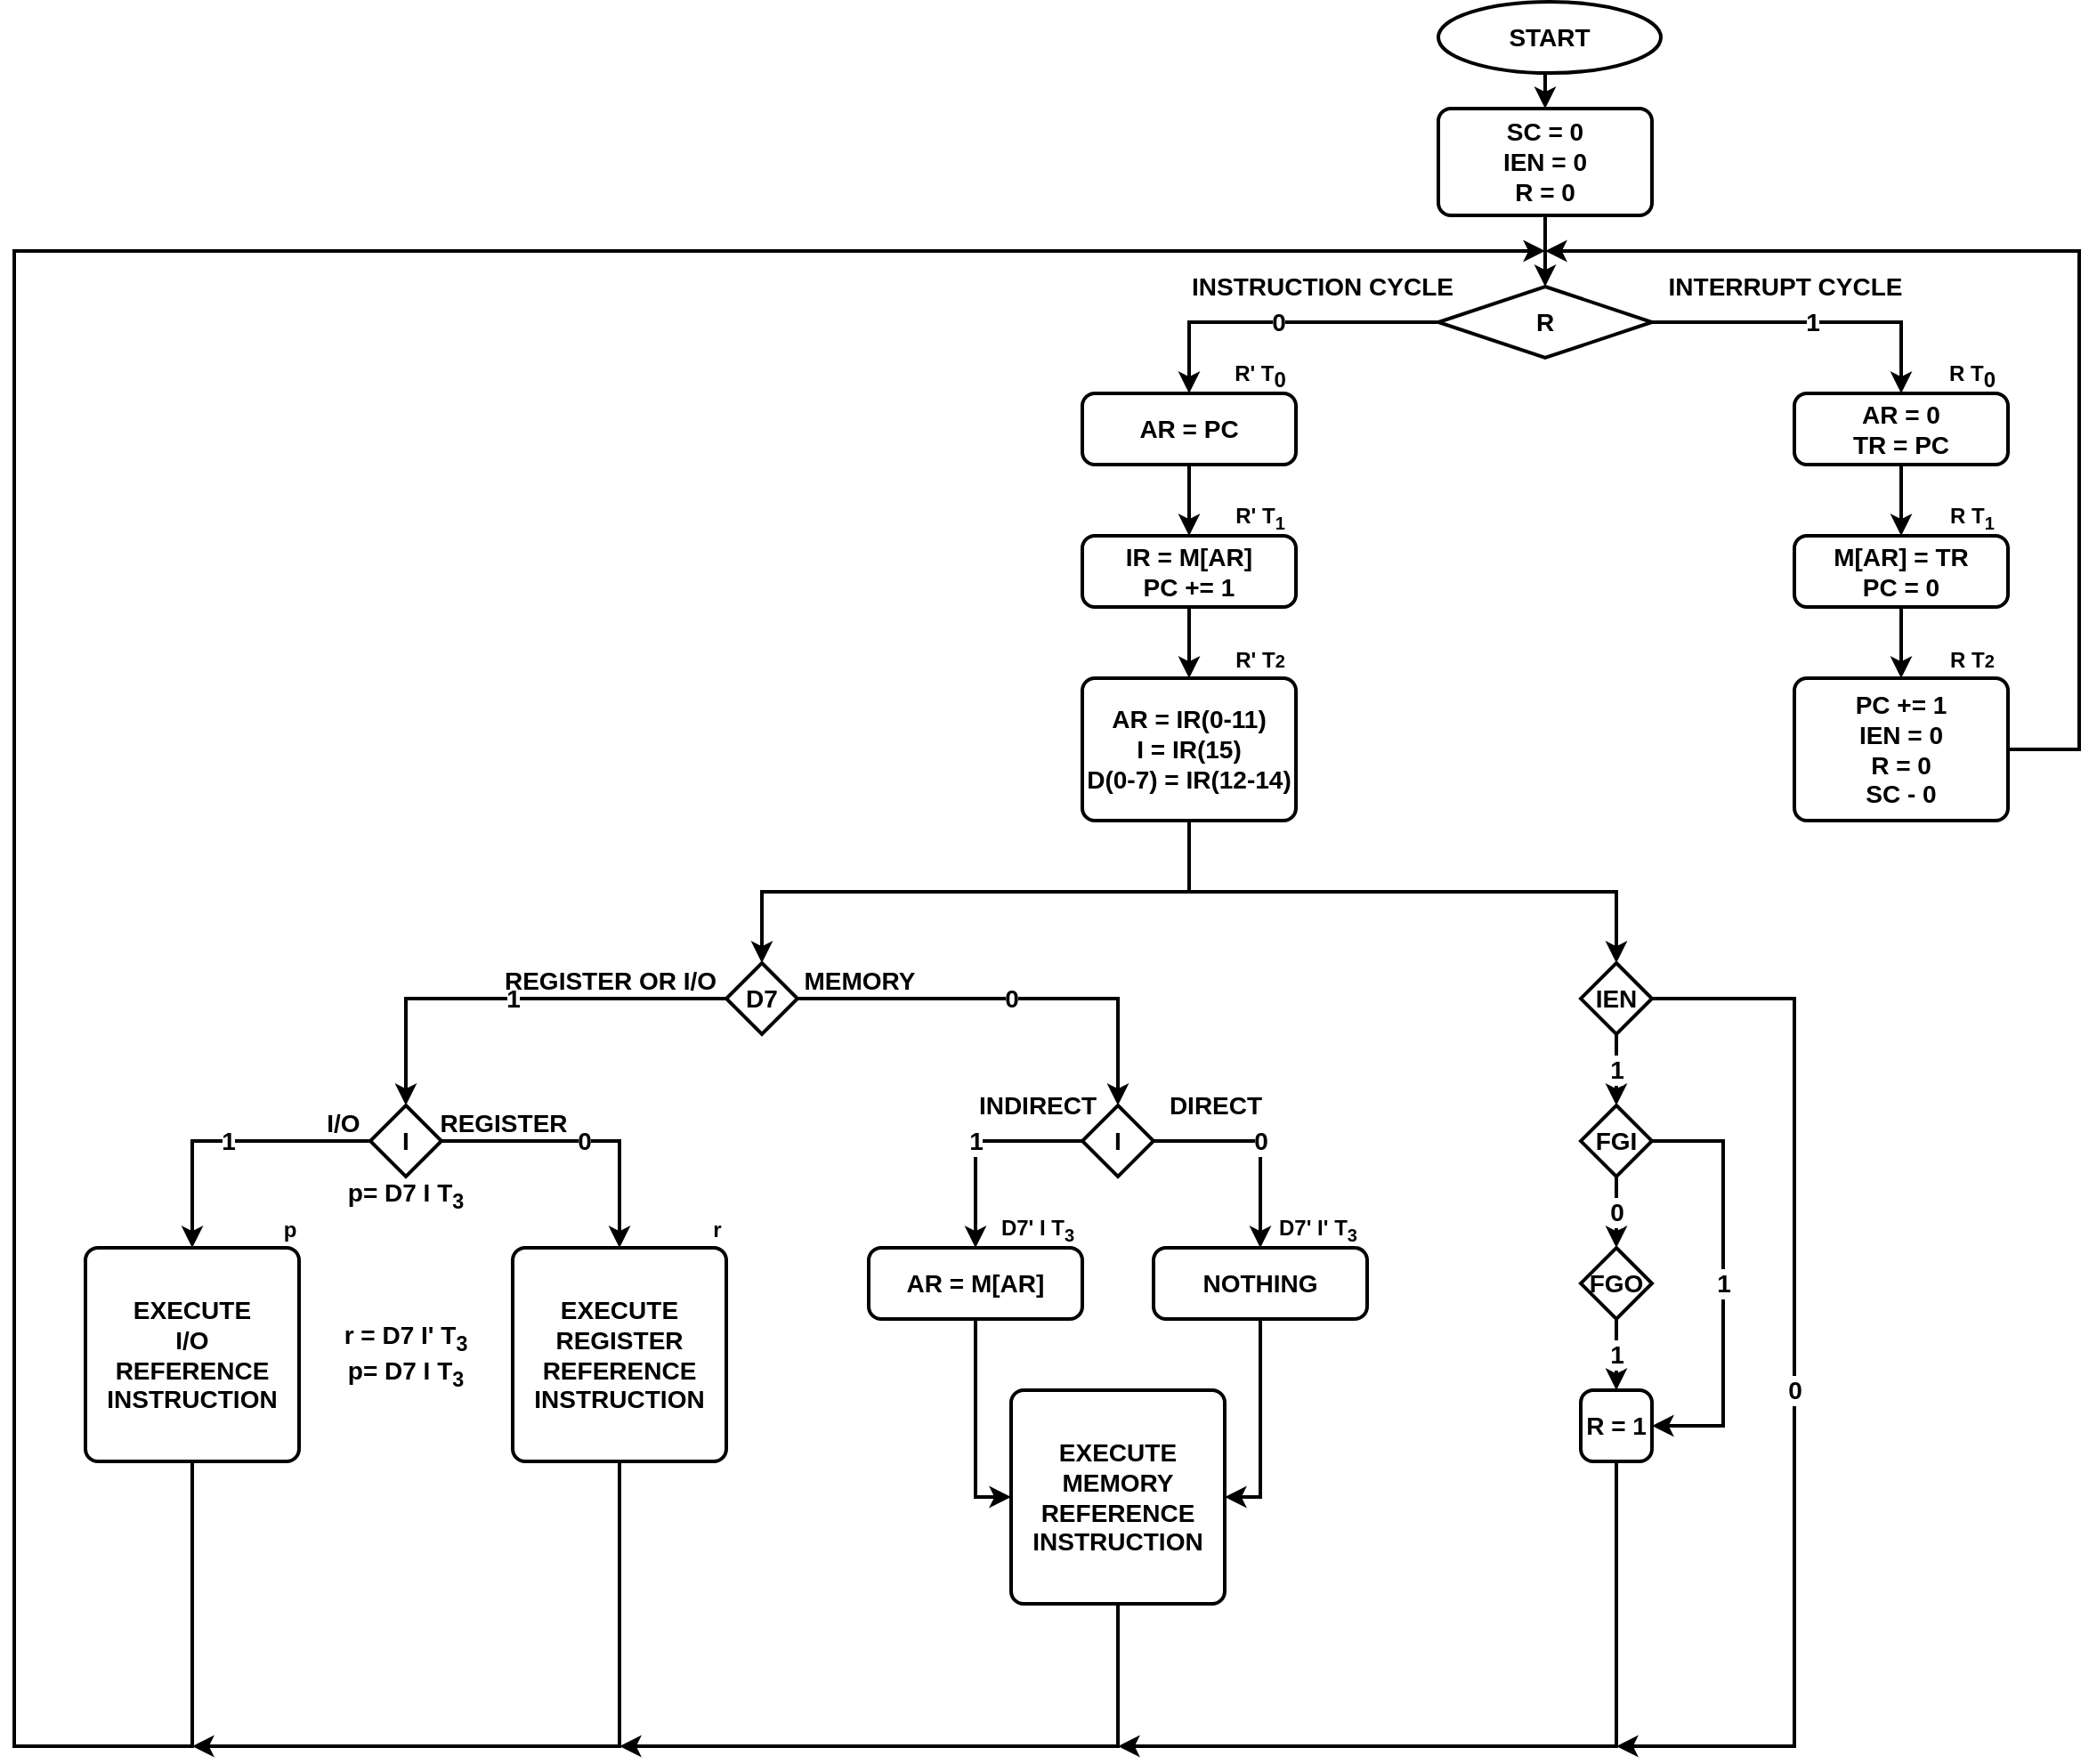<mxfile version="12.6.4" type="device"><diagram id="RDrOIkUzKTV4_2jweKU6" name="Mano Architecture"><mxGraphModel dx="868" dy="401" grid="1" gridSize="10" guides="1" tooltips="1" connect="1" arrows="1" fold="1" page="1" pageScale="1" pageWidth="1169" pageHeight="827" math="0" shadow="0"><root><mxCell id="0"/><mxCell id="1" parent="0"/><mxCell id="x6DDZTlpnRFqmRzG3Ntf-27" style="edgeStyle=orthogonalEdgeStyle;rounded=0;orthogonalLoop=1;jettySize=auto;html=1;exitX=0.5;exitY=1;exitDx=0;exitDy=0;entryX=0.5;entryY=0;entryDx=0;entryDy=0;fontSize=12;strokeWidth=2;" parent="1" source="x6DDZTlpnRFqmRzG3Ntf-1" target="x6DDZTlpnRFqmRzG3Ntf-8" edge="1"><mxGeometry relative="1" as="geometry"/></mxCell><mxCell id="x6DDZTlpnRFqmRzG3Ntf-1" value="&lt;b&gt;&lt;font style=&quot;font-size: 14px&quot;&gt;START&lt;/font&gt;&lt;/b&gt;" style="ellipse;whiteSpace=wrap;html=1;strokeWidth=2;" parent="1" vertex="1"><mxGeometry x="1120" y="20" width="125" height="40" as="geometry"/></mxCell><mxCell id="x6DDZTlpnRFqmRzG3Ntf-32" value="1" style="edgeStyle=orthogonalEdgeStyle;rounded=0;orthogonalLoop=1;jettySize=auto;html=1;exitX=1;exitY=0.5;exitDx=0;exitDy=0;exitPerimeter=0;fontSize=14;fontStyle=1;strokeWidth=2;" parent="1" source="x6DDZTlpnRFqmRzG3Ntf-6" target="x6DDZTlpnRFqmRzG3Ntf-9" edge="1"><mxGeometry relative="1" as="geometry"/></mxCell><mxCell id="x6DDZTlpnRFqmRzG3Ntf-39" value="0" style="edgeStyle=orthogonalEdgeStyle;rounded=0;orthogonalLoop=1;jettySize=auto;html=1;exitX=0;exitY=0.5;exitDx=0;exitDy=0;exitPerimeter=0;fontSize=14;fontStyle=1;strokeWidth=2;" parent="1" source="x6DDZTlpnRFqmRzG3Ntf-6" target="x6DDZTlpnRFqmRzG3Ntf-22" edge="1"><mxGeometry relative="1" as="geometry"/></mxCell><mxCell id="x6DDZTlpnRFqmRzG3Ntf-6" value="&lt;b&gt;&lt;font style=&quot;font-size: 14px&quot;&gt;R&lt;/font&gt;&lt;/b&gt;" style="strokeWidth=2;html=1;shape=mxgraph.flowchart.decision;whiteSpace=wrap;" parent="1" vertex="1"><mxGeometry x="1120" y="180" width="120" height="40" as="geometry"/></mxCell><mxCell id="x6DDZTlpnRFqmRzG3Ntf-28" style="edgeStyle=orthogonalEdgeStyle;rounded=0;orthogonalLoop=1;jettySize=auto;html=1;exitX=0.5;exitY=1;exitDx=0;exitDy=0;entryX=0.5;entryY=0;entryDx=0;entryDy=0;entryPerimeter=0;fontSize=12;strokeWidth=2;" parent="1" source="x6DDZTlpnRFqmRzG3Ntf-8" target="x6DDZTlpnRFqmRzG3Ntf-6" edge="1"><mxGeometry relative="1" as="geometry"/></mxCell><mxCell id="x6DDZTlpnRFqmRzG3Ntf-8" value="&lt;font style=&quot;font-size: 14px&quot;&gt;&lt;b&gt;SC = 0&lt;br&gt;IEN = 0&lt;br&gt;R = 0&lt;/b&gt;&lt;/font&gt;" style="rounded=1;whiteSpace=wrap;html=1;absoluteArcSize=1;arcSize=14;strokeWidth=2;" parent="1" vertex="1"><mxGeometry x="1120" y="80" width="120" height="60" as="geometry"/></mxCell><mxCell id="x6DDZTlpnRFqmRzG3Ntf-33" style="edgeStyle=orthogonalEdgeStyle;rounded=0;orthogonalLoop=1;jettySize=auto;html=1;exitX=0.5;exitY=1;exitDx=0;exitDy=0;fontSize=12;strokeWidth=2;" parent="1" source="x6DDZTlpnRFqmRzG3Ntf-9" target="x6DDZTlpnRFqmRzG3Ntf-14" edge="1"><mxGeometry relative="1" as="geometry"/></mxCell><mxCell id="x6DDZTlpnRFqmRzG3Ntf-9" value="&lt;font style=&quot;font-size: 14px&quot;&gt;&lt;b&gt;AR = 0&lt;br&gt;TR = PC&lt;/b&gt;&lt;/font&gt;" style="rounded=1;whiteSpace=wrap;html=1;absoluteArcSize=1;arcSize=14;strokeWidth=2;" parent="1" vertex="1"><mxGeometry x="1320" y="240" width="120" height="40" as="geometry"/></mxCell><mxCell id="x6DDZTlpnRFqmRzG3Ntf-12" value="INTERRUPT CYCLE" style="text;html=1;strokeColor=none;fillColor=none;align=center;verticalAlign=middle;whiteSpace=wrap;rounded=0;fontSize=14;fontStyle=1" parent="1" vertex="1"><mxGeometry x="1230" y="170" width="170" height="20" as="geometry"/></mxCell><mxCell id="x6DDZTlpnRFqmRzG3Ntf-13" value="&lt;span style=&quot;font-size: 12px&quot;&gt;R T&lt;sub style=&quot;font-size: 12px&quot;&gt;0&lt;/sub&gt;&lt;/span&gt;" style="text;html=1;strokeColor=none;fillColor=none;align=center;verticalAlign=middle;whiteSpace=wrap;rounded=0;fontSize=12;fontStyle=1" parent="1" vertex="1"><mxGeometry x="1400" y="220" width="40" height="20" as="geometry"/></mxCell><mxCell id="x6DDZTlpnRFqmRzG3Ntf-34" style="edgeStyle=orthogonalEdgeStyle;rounded=0;orthogonalLoop=1;jettySize=auto;html=1;exitX=0.5;exitY=1;exitDx=0;exitDy=0;fontSize=12;strokeWidth=2;" parent="1" source="x6DDZTlpnRFqmRzG3Ntf-14" target="x6DDZTlpnRFqmRzG3Ntf-17" edge="1"><mxGeometry relative="1" as="geometry"/></mxCell><mxCell id="x6DDZTlpnRFqmRzG3Ntf-14" value="&lt;b style=&quot;font-size: 14px&quot;&gt;&lt;span style=&quot;font-size: 14px&quot;&gt;M[AR] = TR&lt;/span&gt;&lt;font style=&quot;font-size: 14px&quot;&gt;&lt;br&gt;&lt;/font&gt;&lt;/b&gt;&lt;b style=&quot;font-size: 14px&quot;&gt;&lt;font style=&quot;font-size: 14px&quot;&gt;PC = 0&lt;/font&gt;&lt;/b&gt;" style="rounded=1;whiteSpace=wrap;html=1;absoluteArcSize=1;arcSize=14;strokeWidth=2;" parent="1" vertex="1"><mxGeometry x="1320" y="320" width="120" height="40" as="geometry"/></mxCell><mxCell id="x6DDZTlpnRFqmRzG3Ntf-16" value="&lt;span style=&quot;font-size: 12px&quot;&gt;R T&lt;sub&gt;1&lt;/sub&gt;&lt;/span&gt;" style="text;html=1;strokeColor=none;fillColor=none;align=center;verticalAlign=middle;whiteSpace=wrap;rounded=0;fontSize=12;fontStyle=1" parent="1" vertex="1"><mxGeometry x="1400" y="300" width="40" height="20" as="geometry"/></mxCell><mxCell id="x6DDZTlpnRFqmRzG3Ntf-47" style="edgeStyle=orthogonalEdgeStyle;rounded=0;orthogonalLoop=1;jettySize=auto;html=1;exitX=1;exitY=0.5;exitDx=0;exitDy=0;fontSize=14;strokeWidth=2;" parent="1" source="x6DDZTlpnRFqmRzG3Ntf-17" edge="1"><mxGeometry relative="1" as="geometry"><mxPoint x="1180" y="160" as="targetPoint"/><Array as="points"><mxPoint x="1480" y="440"/><mxPoint x="1480" y="160"/></Array></mxGeometry></mxCell><mxCell id="x6DDZTlpnRFqmRzG3Ntf-17" value="&lt;font style=&quot;font-size: 14px&quot;&gt;&lt;b&gt;PC += 1&lt;br&gt;IEN = 0&lt;br&gt;R = 0&lt;br&gt;SC - 0&lt;/b&gt;&lt;/font&gt;" style="rounded=1;whiteSpace=wrap;html=1;absoluteArcSize=1;arcSize=14;strokeWidth=2;" parent="1" vertex="1"><mxGeometry x="1320" y="400" width="120" height="80" as="geometry"/></mxCell><mxCell id="x6DDZTlpnRFqmRzG3Ntf-19" value="&lt;span style=&quot;font-size: 12px&quot;&gt;R T&lt;/span&gt;&lt;span style=&quot;font-size: 10px&quot;&gt;2&lt;/span&gt;" style="text;html=1;strokeColor=none;fillColor=none;align=center;verticalAlign=middle;whiteSpace=wrap;rounded=0;fontSize=12;fontStyle=1" parent="1" vertex="1"><mxGeometry x="1400" y="380" width="40" height="20" as="geometry"/></mxCell><mxCell id="x6DDZTlpnRFqmRzG3Ntf-43" style="edgeStyle=orthogonalEdgeStyle;rounded=0;orthogonalLoop=1;jettySize=auto;html=1;exitX=0.5;exitY=1;exitDx=0;exitDy=0;entryX=0.5;entryY=0;entryDx=0;entryDy=0;fontSize=14;strokeWidth=2;" parent="1" source="x6DDZTlpnRFqmRzG3Ntf-22" target="x6DDZTlpnRFqmRzG3Ntf-41" edge="1"><mxGeometry relative="1" as="geometry"/></mxCell><mxCell id="x6DDZTlpnRFqmRzG3Ntf-22" value="&lt;span style=&quot;font-size: 14px&quot;&gt;&lt;b&gt;AR = PC&lt;/b&gt;&lt;/span&gt;" style="rounded=1;whiteSpace=wrap;html=1;absoluteArcSize=1;arcSize=14;strokeWidth=2;" parent="1" vertex="1"><mxGeometry x="920" y="240" width="120" height="40" as="geometry"/></mxCell><mxCell id="x6DDZTlpnRFqmRzG3Ntf-24" value="INSTRUCTION CYCLE" style="text;html=1;strokeColor=none;fillColor=none;align=center;verticalAlign=middle;whiteSpace=wrap;rounded=0;fontSize=14;fontStyle=1" parent="1" vertex="1"><mxGeometry x="970" y="170" width="170" height="20" as="geometry"/></mxCell><mxCell id="x6DDZTlpnRFqmRzG3Ntf-40" value="&lt;span style=&quot;font-size: 12px&quot;&gt;R' T&lt;sub style=&quot;font-size: 12px&quot;&gt;0&lt;/sub&gt;&lt;/span&gt;" style="text;html=1;strokeColor=none;fillColor=none;align=center;verticalAlign=middle;whiteSpace=wrap;rounded=0;fontSize=12;fontStyle=1" parent="1" vertex="1"><mxGeometry x="1000" y="220" width="40" height="20" as="geometry"/></mxCell><mxCell id="x6DDZTlpnRFqmRzG3Ntf-46" style="edgeStyle=orthogonalEdgeStyle;rounded=0;orthogonalLoop=1;jettySize=auto;html=1;exitX=0.5;exitY=1;exitDx=0;exitDy=0;fontSize=14;strokeWidth=2;" parent="1" source="x6DDZTlpnRFqmRzG3Ntf-41" target="x6DDZTlpnRFqmRzG3Ntf-44" edge="1"><mxGeometry relative="1" as="geometry"/></mxCell><mxCell id="x6DDZTlpnRFqmRzG3Ntf-41" value="&lt;b style=&quot;font-size: 14px&quot;&gt;&lt;span style=&quot;font-size: 14px&quot;&gt;IR = M[AR]&lt;/span&gt;&lt;font style=&quot;font-size: 14px&quot;&gt;&lt;br&gt;&lt;/font&gt;&lt;/b&gt;&lt;b style=&quot;font-size: 14px&quot;&gt;&lt;font style=&quot;font-size: 14px&quot;&gt;PC += 1&lt;/font&gt;&lt;/b&gt;" style="rounded=1;whiteSpace=wrap;html=1;absoluteArcSize=1;arcSize=14;strokeWidth=2;" parent="1" vertex="1"><mxGeometry x="920" y="320" width="120" height="40" as="geometry"/></mxCell><mxCell id="x6DDZTlpnRFqmRzG3Ntf-42" value="&lt;span style=&quot;font-size: 12px&quot;&gt;R' T&lt;sub&gt;1&lt;/sub&gt;&lt;/span&gt;" style="text;html=1;strokeColor=none;fillColor=none;align=center;verticalAlign=middle;whiteSpace=wrap;rounded=0;fontSize=12;fontStyle=1" parent="1" vertex="1"><mxGeometry x="1000" y="300" width="40" height="20" as="geometry"/></mxCell><mxCell id="x6DDZTlpnRFqmRzG3Ntf-50" style="edgeStyle=orthogonalEdgeStyle;rounded=0;orthogonalLoop=1;jettySize=auto;html=1;exitX=0.5;exitY=1;exitDx=0;exitDy=0;entryX=0.5;entryY=0;entryDx=0;entryDy=0;entryPerimeter=0;fontSize=14;strokeWidth=2;" parent="1" source="x6DDZTlpnRFqmRzG3Ntf-44" target="x6DDZTlpnRFqmRzG3Ntf-48" edge="1"><mxGeometry relative="1" as="geometry"/></mxCell><mxCell id="x6DDZTlpnRFqmRzG3Ntf-51" style="edgeStyle=orthogonalEdgeStyle;rounded=0;orthogonalLoop=1;jettySize=auto;html=1;exitX=0.5;exitY=1;exitDx=0;exitDy=0;entryX=0.5;entryY=0;entryDx=0;entryDy=0;entryPerimeter=0;fontSize=14;strokeWidth=2;" parent="1" source="x6DDZTlpnRFqmRzG3Ntf-44" target="x6DDZTlpnRFqmRzG3Ntf-49" edge="1"><mxGeometry relative="1" as="geometry"/></mxCell><mxCell id="x6DDZTlpnRFqmRzG3Ntf-44" value="&lt;font style=&quot;font-size: 14px&quot;&gt;&lt;b&gt;AR = IR(0-11)&lt;br&gt;I = IR(15)&lt;br&gt;D(0-7) = IR(12-14)&lt;/b&gt;&lt;/font&gt;" style="rounded=1;whiteSpace=wrap;html=1;absoluteArcSize=1;arcSize=14;strokeWidth=2;" parent="1" vertex="1"><mxGeometry x="920" y="400" width="120" height="80" as="geometry"/></mxCell><mxCell id="x6DDZTlpnRFqmRzG3Ntf-45" value="&lt;span style=&quot;font-size: 12px&quot;&gt;R' T&lt;/span&gt;&lt;span style=&quot;font-size: 10px&quot;&gt;2&lt;/span&gt;" style="text;html=1;strokeColor=none;fillColor=none;align=center;verticalAlign=middle;whiteSpace=wrap;rounded=0;fontSize=12;fontStyle=1" parent="1" vertex="1"><mxGeometry x="1000" y="380" width="40" height="20" as="geometry"/></mxCell><mxCell id="x6DDZTlpnRFqmRzG3Ntf-63" value="0" style="edgeStyle=orthogonalEdgeStyle;rounded=0;orthogonalLoop=1;jettySize=auto;html=1;exitX=1;exitY=0.5;exitDx=0;exitDy=0;exitPerimeter=0;fontSize=14;fontStyle=1;strokeWidth=2;" parent="1" source="x6DDZTlpnRFqmRzG3Ntf-48" target="x6DDZTlpnRFqmRzG3Ntf-62" edge="1"><mxGeometry relative="1" as="geometry"/></mxCell><mxCell id="x6DDZTlpnRFqmRzG3Ntf-81" value="1" style="edgeStyle=orthogonalEdgeStyle;rounded=0;orthogonalLoop=1;jettySize=auto;html=1;exitX=0;exitY=0.5;exitDx=0;exitDy=0;exitPerimeter=0;fontSize=14;fontStyle=1;strokeWidth=2;" parent="1" source="x6DDZTlpnRFqmRzG3Ntf-48" target="x6DDZTlpnRFqmRzG3Ntf-80" edge="1"><mxGeometry relative="1" as="geometry"/></mxCell><mxCell id="x6DDZTlpnRFqmRzG3Ntf-48" value="&lt;b&gt;D7&lt;/b&gt;" style="strokeWidth=2;html=1;shape=mxgraph.flowchart.decision;whiteSpace=wrap;fontSize=14;" parent="1" vertex="1"><mxGeometry x="720" y="560" width="40" height="40" as="geometry"/></mxCell><mxCell id="x6DDZTlpnRFqmRzG3Ntf-54" value="1" style="edgeStyle=orthogonalEdgeStyle;rounded=0;orthogonalLoop=1;jettySize=auto;html=1;exitX=0.5;exitY=1;exitDx=0;exitDy=0;exitPerimeter=0;entryX=0.5;entryY=0;entryDx=0;entryDy=0;entryPerimeter=0;fontSize=14;fontStyle=1;strokeWidth=2;" parent="1" source="x6DDZTlpnRFqmRzG3Ntf-49" target="x6DDZTlpnRFqmRzG3Ntf-52" edge="1"><mxGeometry relative="1" as="geometry"/></mxCell><mxCell id="x6DDZTlpnRFqmRzG3Ntf-98" value="0" style="edgeStyle=orthogonalEdgeStyle;rounded=0;orthogonalLoop=1;jettySize=auto;html=1;exitX=1;exitY=0.5;exitDx=0;exitDy=0;exitPerimeter=0;fontSize=14;fontStyle=1;strokeWidth=2;" parent="1" source="x6DDZTlpnRFqmRzG3Ntf-49" edge="1"><mxGeometry relative="1" as="geometry"><mxPoint x="1220" y="1000" as="targetPoint"/><Array as="points"><mxPoint x="1320" y="580"/><mxPoint x="1320" y="1000"/></Array></mxGeometry></mxCell><mxCell id="x6DDZTlpnRFqmRzG3Ntf-49" value="&lt;b&gt;IEN&lt;/b&gt;" style="strokeWidth=2;html=1;shape=mxgraph.flowchart.decision;whiteSpace=wrap;fontSize=14;" parent="1" vertex="1"><mxGeometry x="1200" y="560" width="40" height="40" as="geometry"/></mxCell><mxCell id="x6DDZTlpnRFqmRzG3Ntf-55" value="0" style="edgeStyle=orthogonalEdgeStyle;rounded=0;orthogonalLoop=1;jettySize=auto;html=1;exitX=0.5;exitY=1;exitDx=0;exitDy=0;exitPerimeter=0;entryX=0.5;entryY=0;entryDx=0;entryDy=0;entryPerimeter=0;fontSize=14;fontStyle=1;strokeWidth=2;" parent="1" source="x6DDZTlpnRFqmRzG3Ntf-52" target="x6DDZTlpnRFqmRzG3Ntf-53" edge="1"><mxGeometry relative="1" as="geometry"/></mxCell><mxCell id="x6DDZTlpnRFqmRzG3Ntf-61" value="1" style="edgeStyle=orthogonalEdgeStyle;rounded=0;orthogonalLoop=1;jettySize=auto;html=1;exitX=1;exitY=0.5;exitDx=0;exitDy=0;exitPerimeter=0;entryX=1;entryY=0.5;entryDx=0;entryDy=0;fontSize=14;fontStyle=1;strokeWidth=2;" parent="1" source="x6DDZTlpnRFqmRzG3Ntf-52" target="x6DDZTlpnRFqmRzG3Ntf-56" edge="1"><mxGeometry relative="1" as="geometry"><Array as="points"><mxPoint x="1280" y="660"/><mxPoint x="1280" y="820"/></Array></mxGeometry></mxCell><mxCell id="x6DDZTlpnRFqmRzG3Ntf-52" value="&lt;b&gt;FGI&lt;/b&gt;" style="strokeWidth=2;html=1;shape=mxgraph.flowchart.decision;whiteSpace=wrap;fontSize=14;" parent="1" vertex="1"><mxGeometry x="1200" y="640" width="40" height="40" as="geometry"/></mxCell><mxCell id="x6DDZTlpnRFqmRzG3Ntf-57" value="1" style="edgeStyle=orthogonalEdgeStyle;rounded=0;orthogonalLoop=1;jettySize=auto;html=1;exitX=0.5;exitY=1;exitDx=0;exitDy=0;exitPerimeter=0;entryX=0.5;entryY=0;entryDx=0;entryDy=0;fontSize=14;fontStyle=1;strokeWidth=2;" parent="1" source="x6DDZTlpnRFqmRzG3Ntf-53" target="x6DDZTlpnRFqmRzG3Ntf-56" edge="1"><mxGeometry relative="1" as="geometry"/></mxCell><mxCell id="x6DDZTlpnRFqmRzG3Ntf-53" value="&lt;b&gt;FGO&lt;/b&gt;" style="strokeWidth=2;html=1;shape=mxgraph.flowchart.decision;whiteSpace=wrap;fontSize=14;" parent="1" vertex="1"><mxGeometry x="1200" y="720" width="40" height="40" as="geometry"/></mxCell><mxCell id="x6DDZTlpnRFqmRzG3Ntf-97" style="edgeStyle=orthogonalEdgeStyle;rounded=0;orthogonalLoop=1;jettySize=auto;html=1;exitX=0.5;exitY=1;exitDx=0;exitDy=0;fontSize=14;strokeWidth=2;" parent="1" source="x6DDZTlpnRFqmRzG3Ntf-56" edge="1"><mxGeometry relative="1" as="geometry"><mxPoint x="940" y="1000" as="targetPoint"/><Array as="points"><mxPoint x="1220" y="1000"/></Array></mxGeometry></mxCell><mxCell id="x6DDZTlpnRFqmRzG3Ntf-56" value="&lt;span style=&quot;font-size: 14px&quot;&gt;&lt;b&gt;R = 1&lt;/b&gt;&lt;/span&gt;" style="rounded=1;whiteSpace=wrap;html=1;absoluteArcSize=1;arcSize=14;strokeWidth=2;" parent="1" vertex="1"><mxGeometry x="1200" y="800" width="40" height="40" as="geometry"/></mxCell><mxCell id="x6DDZTlpnRFqmRzG3Ntf-67" value="0" style="edgeStyle=orthogonalEdgeStyle;rounded=0;orthogonalLoop=1;jettySize=auto;html=1;exitX=1;exitY=0.5;exitDx=0;exitDy=0;exitPerimeter=0;entryX=0.5;entryY=0;entryDx=0;entryDy=0;fontSize=14;fontStyle=1;strokeWidth=2;" parent="1" source="x6DDZTlpnRFqmRzG3Ntf-62" target="x6DDZTlpnRFqmRzG3Ntf-66" edge="1"><mxGeometry relative="1" as="geometry"/></mxCell><mxCell id="x6DDZTlpnRFqmRzG3Ntf-70" value="1" style="edgeStyle=orthogonalEdgeStyle;rounded=0;orthogonalLoop=1;jettySize=auto;html=1;exitX=0;exitY=0.5;exitDx=0;exitDy=0;exitPerimeter=0;fontSize=14;fontStyle=1;strokeWidth=2;" parent="1" source="x6DDZTlpnRFqmRzG3Ntf-62" target="x6DDZTlpnRFqmRzG3Ntf-68" edge="1"><mxGeometry relative="1" as="geometry"/></mxCell><mxCell id="x6DDZTlpnRFqmRzG3Ntf-62" value="&lt;b&gt;I&lt;br&gt;&lt;/b&gt;" style="strokeWidth=2;html=1;shape=mxgraph.flowchart.decision;whiteSpace=wrap;fontSize=14;" parent="1" vertex="1"><mxGeometry x="920" y="640" width="40" height="40" as="geometry"/></mxCell><mxCell id="x6DDZTlpnRFqmRzG3Ntf-64" value="MEMORY" style="text;html=1;strokeColor=none;fillColor=none;align=center;verticalAlign=middle;whiteSpace=wrap;rounded=0;fontSize=14;fontStyle=1" parent="1" vertex="1"><mxGeometry x="710" y="560" width="170" height="20" as="geometry"/></mxCell><mxCell id="x6DDZTlpnRFqmRzG3Ntf-79" style="edgeStyle=orthogonalEdgeStyle;rounded=0;orthogonalLoop=1;jettySize=auto;html=1;exitX=0.5;exitY=1;exitDx=0;exitDy=0;entryX=1;entryY=0.5;entryDx=0;entryDy=0;fontSize=14;strokeWidth=2;" parent="1" source="x6DDZTlpnRFqmRzG3Ntf-66" target="x6DDZTlpnRFqmRzG3Ntf-77" edge="1"><mxGeometry relative="1" as="geometry"/></mxCell><mxCell id="x6DDZTlpnRFqmRzG3Ntf-66" value="&lt;span style=&quot;font-size: 14px&quot;&gt;&lt;b&gt;NOTHING&lt;/b&gt;&lt;/span&gt;" style="rounded=1;whiteSpace=wrap;html=1;absoluteArcSize=1;arcSize=14;strokeWidth=2;" parent="1" vertex="1"><mxGeometry x="960" y="720" width="120" height="40" as="geometry"/></mxCell><mxCell id="x6DDZTlpnRFqmRzG3Ntf-78" style="edgeStyle=orthogonalEdgeStyle;rounded=0;orthogonalLoop=1;jettySize=auto;html=1;exitX=0.5;exitY=1;exitDx=0;exitDy=0;entryX=0;entryY=0.5;entryDx=0;entryDy=0;fontSize=14;strokeWidth=2;" parent="1" source="x6DDZTlpnRFqmRzG3Ntf-68" target="x6DDZTlpnRFqmRzG3Ntf-77" edge="1"><mxGeometry relative="1" as="geometry"/></mxCell><mxCell id="x6DDZTlpnRFqmRzG3Ntf-68" value="&lt;span style=&quot;font-size: 14px&quot;&gt;&lt;b&gt;AR = M[AR]&lt;/b&gt;&lt;/span&gt;" style="rounded=1;whiteSpace=wrap;html=1;absoluteArcSize=1;arcSize=14;strokeWidth=2;" parent="1" vertex="1"><mxGeometry x="800" y="720" width="120" height="40" as="geometry"/></mxCell><mxCell id="x6DDZTlpnRFqmRzG3Ntf-71" value="DIRECT" style="text;html=1;strokeColor=none;fillColor=none;align=center;verticalAlign=middle;whiteSpace=wrap;rounded=0;fontSize=14;fontStyle=1" parent="1" vertex="1"><mxGeometry x="910" y="630" width="170" height="20" as="geometry"/></mxCell><mxCell id="x6DDZTlpnRFqmRzG3Ntf-73" value="INDIRECT" style="text;html=1;strokeColor=none;fillColor=none;align=center;verticalAlign=middle;whiteSpace=wrap;rounded=0;fontSize=14;fontStyle=1" parent="1" vertex="1"><mxGeometry x="810" y="630" width="170" height="20" as="geometry"/></mxCell><mxCell id="x6DDZTlpnRFqmRzG3Ntf-75" value="D7' I' T&lt;sub&gt;3&lt;/sub&gt;" style="text;html=1;strokeColor=none;fillColor=none;align=center;verticalAlign=middle;whiteSpace=wrap;rounded=0;fontSize=12;fontStyle=1" parent="1" vertex="1"><mxGeometry x="1025" y="700" width="55" height="20" as="geometry"/></mxCell><mxCell id="x6DDZTlpnRFqmRzG3Ntf-76" value="D7' I T&lt;sub&gt;3&lt;/sub&gt;" style="text;html=1;strokeColor=none;fillColor=none;align=center;verticalAlign=middle;whiteSpace=wrap;rounded=0;fontSize=12;fontStyle=1" parent="1" vertex="1"><mxGeometry x="870" y="700" width="50" height="20" as="geometry"/></mxCell><mxCell id="x6DDZTlpnRFqmRzG3Ntf-96" style="edgeStyle=orthogonalEdgeStyle;rounded=0;orthogonalLoop=1;jettySize=auto;html=1;exitX=0.5;exitY=1;exitDx=0;exitDy=0;fontSize=14;strokeWidth=2;" parent="1" source="x6DDZTlpnRFqmRzG3Ntf-77" edge="1"><mxGeometry relative="1" as="geometry"><mxPoint x="660" y="1000" as="targetPoint"/><Array as="points"><mxPoint x="940" y="1000"/></Array></mxGeometry></mxCell><mxCell id="x6DDZTlpnRFqmRzG3Ntf-77" value="&lt;span style=&quot;font-size: 14px&quot;&gt;&lt;b&gt;EXECUTE&lt;br&gt;MEMORY&lt;br&gt;REFERENCE&lt;br&gt;INSTRUCTION&lt;br&gt;&lt;/b&gt;&lt;/span&gt;" style="rounded=1;whiteSpace=wrap;html=1;absoluteArcSize=1;arcSize=14;strokeWidth=2;" parent="1" vertex="1"><mxGeometry x="880" y="800" width="120" height="120" as="geometry"/></mxCell><mxCell id="x6DDZTlpnRFqmRzG3Ntf-84" value="&lt;b&gt;0&lt;/b&gt;" style="edgeStyle=orthogonalEdgeStyle;rounded=0;orthogonalLoop=1;jettySize=auto;html=1;exitX=1;exitY=0.5;exitDx=0;exitDy=0;exitPerimeter=0;fontSize=14;strokeWidth=2;" parent="1" source="x6DDZTlpnRFqmRzG3Ntf-80" target="x6DDZTlpnRFqmRzG3Ntf-83" edge="1"><mxGeometry relative="1" as="geometry"/></mxCell><mxCell id="x6DDZTlpnRFqmRzG3Ntf-87" value="1" style="edgeStyle=orthogonalEdgeStyle;rounded=0;orthogonalLoop=1;jettySize=auto;html=1;exitX=0;exitY=0.5;exitDx=0;exitDy=0;exitPerimeter=0;entryX=0.5;entryY=0;entryDx=0;entryDy=0;fontSize=14;fontStyle=1;strokeWidth=2;" parent="1" source="x6DDZTlpnRFqmRzG3Ntf-80" target="x6DDZTlpnRFqmRzG3Ntf-86" edge="1"><mxGeometry relative="1" as="geometry"/></mxCell><mxCell id="x6DDZTlpnRFqmRzG3Ntf-80" value="&lt;b&gt;I&lt;br&gt;&lt;/b&gt;" style="strokeWidth=2;html=1;shape=mxgraph.flowchart.decision;whiteSpace=wrap;fontSize=14;" parent="1" vertex="1"><mxGeometry x="520" y="640" width="40" height="40" as="geometry"/></mxCell><mxCell id="x6DDZTlpnRFqmRzG3Ntf-82" value="REGISTER OR I/O" style="text;html=1;strokeColor=none;fillColor=none;align=center;verticalAlign=middle;whiteSpace=wrap;rounded=0;fontSize=14;fontStyle=1" parent="1" vertex="1"><mxGeometry x="570" y="560" width="170" height="20" as="geometry"/></mxCell><mxCell id="x6DDZTlpnRFqmRzG3Ntf-95" style="edgeStyle=orthogonalEdgeStyle;rounded=0;orthogonalLoop=1;jettySize=auto;html=1;exitX=0.5;exitY=1;exitDx=0;exitDy=0;fontSize=14;strokeWidth=2;" parent="1" source="x6DDZTlpnRFqmRzG3Ntf-83" edge="1"><mxGeometry relative="1" as="geometry"><mxPoint x="420" y="1000" as="targetPoint"/><Array as="points"><mxPoint x="660" y="1000"/></Array></mxGeometry></mxCell><mxCell id="x6DDZTlpnRFqmRzG3Ntf-83" value="&lt;span style=&quot;font-size: 14px&quot;&gt;&lt;b&gt;EXECUTE&lt;br&gt;REGISTER&lt;br&gt;REFERENCE&lt;br&gt;INSTRUCTION&lt;br&gt;&lt;/b&gt;&lt;/span&gt;" style="rounded=1;whiteSpace=wrap;html=1;absoluteArcSize=1;arcSize=14;strokeWidth=2;" parent="1" vertex="1"><mxGeometry x="600" y="720" width="120" height="120" as="geometry"/></mxCell><mxCell id="x6DDZTlpnRFqmRzG3Ntf-85" value="REGISTER" style="text;html=1;strokeColor=none;fillColor=none;align=center;verticalAlign=middle;whiteSpace=wrap;rounded=0;fontSize=14;fontStyle=1" parent="1" vertex="1"><mxGeometry x="510" y="640" width="170" height="20" as="geometry"/></mxCell><mxCell id="x6DDZTlpnRFqmRzG3Ntf-92" style="edgeStyle=orthogonalEdgeStyle;rounded=0;orthogonalLoop=1;jettySize=auto;html=1;exitX=0.5;exitY=1;exitDx=0;exitDy=0;fontSize=14;strokeWidth=2;" parent="1" source="x6DDZTlpnRFqmRzG3Ntf-86" edge="1"><mxGeometry relative="1" as="geometry"><mxPoint x="1180" y="160" as="targetPoint"/><Array as="points"><mxPoint x="420" y="1000"/><mxPoint x="320" y="1000"/><mxPoint x="320" y="160"/></Array></mxGeometry></mxCell><mxCell id="x6DDZTlpnRFqmRzG3Ntf-86" value="&lt;span style=&quot;font-size: 14px&quot;&gt;&lt;b&gt;EXECUTE&lt;br&gt;I/O&lt;br&gt;REFERENCE&lt;br&gt;INSTRUCTION&lt;br&gt;&lt;/b&gt;&lt;/span&gt;" style="rounded=1;whiteSpace=wrap;html=1;absoluteArcSize=1;arcSize=14;strokeWidth=2;" parent="1" vertex="1"><mxGeometry x="360" y="720" width="120" height="120" as="geometry"/></mxCell><mxCell id="x6DDZTlpnRFqmRzG3Ntf-89" value="I/O" style="text;html=1;strokeColor=none;fillColor=none;align=center;verticalAlign=middle;whiteSpace=wrap;rounded=0;fontSize=14;fontStyle=1" parent="1" vertex="1"><mxGeometry x="420" y="640" width="170" height="20" as="geometry"/></mxCell><mxCell id="x6DDZTlpnRFqmRzG3Ntf-90" value="r" style="text;html=1;strokeColor=none;fillColor=none;align=center;verticalAlign=middle;whiteSpace=wrap;rounded=0;fontSize=12;fontStyle=1" parent="1" vertex="1"><mxGeometry x="690" y="700" width="50" height="20" as="geometry"/></mxCell><mxCell id="x6DDZTlpnRFqmRzG3Ntf-91" value="p" style="text;html=1;strokeColor=none;fillColor=none;align=center;verticalAlign=middle;whiteSpace=wrap;rounded=0;fontSize=12;fontStyle=1" parent="1" vertex="1"><mxGeometry x="450" y="700" width="50" height="20" as="geometry"/></mxCell><mxCell id="4y0W2zhboln4vC8P0qjz-1" value="&lt;b&gt;&lt;font style=&quot;font-size: 14px&quot;&gt;r = D7 I' T&lt;sub&gt;3&lt;/sub&gt;&lt;/font&gt;&lt;/b&gt;" style="text;html=1;strokeColor=none;fillColor=none;align=center;verticalAlign=middle;whiteSpace=wrap;rounded=0;" vertex="1" parent="1"><mxGeometry x="480" y="760" width="120" height="20" as="geometry"/></mxCell><mxCell id="4y0W2zhboln4vC8P0qjz-2" value="&lt;b&gt;&lt;font style=&quot;font-size: 14px&quot;&gt;p= D7 I T&lt;sub&gt;3&lt;/sub&gt;&lt;/font&gt;&lt;/b&gt;" style="text;html=1;strokeColor=none;fillColor=none;align=center;verticalAlign=middle;whiteSpace=wrap;rounded=0;" vertex="1" parent="1"><mxGeometry x="480" y="780" width="120" height="20" as="geometry"/></mxCell><mxCell id="4y0W2zhboln4vC8P0qjz-4" value="&lt;b&gt;&lt;font style=&quot;font-size: 14px&quot;&gt;p= D7 I T&lt;sub&gt;3&lt;/sub&gt;&lt;/font&gt;&lt;/b&gt;" style="text;html=1;strokeColor=none;fillColor=none;align=center;verticalAlign=middle;whiteSpace=wrap;rounded=0;" vertex="1" parent="1"><mxGeometry x="500" y="680" width="80" height="20" as="geometry"/></mxCell></root></mxGraphModel></diagram></mxfile>